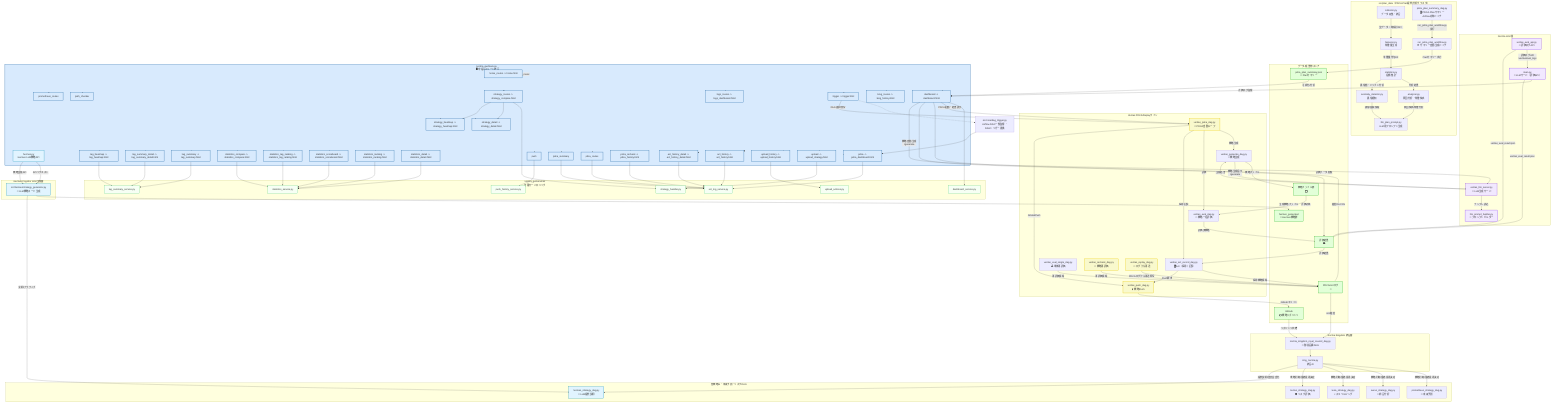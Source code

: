 flowchart TD

%% =======================
%% Kingdom・AI・DAG全体層
%% =======================

subgraph Kingdom統治AI[Noctria Kingdom 統治層]
  RC["noctria_kingdom_royal_council_dag.py<br>👑 御前会議DAG"]
  KING["king_noctria.py<br>統合AI"]
end

subgraph 戦略AI群[各戦略AI・未来予測・リスクDAG]
  PA["prometheus_strategy_dag.py<br>🔮 未来予測"]
  AA["aurus_strategy_dag.py<br>🎯 総合分析"]
  LA["levia_strategy_dag.py<br>⚡ スキャルピング"]
  NA["noctus_strategy_dag.py<br>🛡️ リスク評価"]
  HA["hermes_strategy_dag.py<br>🦉 LLM根拠説明"]
end

%% -------- PDCA/Replay/Actライン --------
subgraph Veritas_Master[Veritas PDCA/Replayライン]
  VPDCA["veritas_pdca_dag.py<br>🔁 PDCA自動ループ"]
  VG["veritas_generate_dag.py<br>🔨 戦略生成"]
  VE["veritas_eval_dag.py<br>📝 戦略一括評価"]
  VA["veritas_act_record_dag.py<br>🗒️ Act（採用）記録"]
  VS["veritas_eval_single_dag.py<br>🕹️ 単体再評価"]
  VR["veritas_recheck_dag.py<br>🔎 戦略再評価"]
  VPUSH["veritas_push_dag.py<br>⬆️ 戦略Push"]
  VREPLAY["veritas_replay_dag.py<br>🔁 ログから再送"]
end

%% -------- Hermes LLM層 --------
subgraph Hermes_LLM[Hermes Cognitor LLM生成層]
  HGEN["src/hermes/strategy_generator.py<br>🦉 LLM戦略コード生成"]
end

subgraph LLM層[Noctria LLM層]
  LLM_MAIN["main.py<br>🚪 LLMサーバ（評価API）"]
  LLM_SERVER["veritas_llm_server.py<br>🧠 LLM生成サーバ"]
  LLM_PROMPT["llm_prompt_builder.py<br>📜 プロンプトビルダー"]
  LLM_EVALAPI["veritas_eval_api.py<br>📄 評価ログAPI"]
end

%% -------- PlanData層 --------
subgraph PlanData["src/plan_data（PDCA-Plan根拠/分析クラスタ）"]
  PLAN_COLLECT["collector.py<br>データ収集・統合"]
  PLAN_FEATURE["features.py<br>特徴量生成"]
  PLAN_STAT["statistics.py<br>指標/集計"]
  PLAN_ANALYZER["analyzer.py<br>要因分析・特徴抽出"]
  PLAN_PROMPT["llm_plan_prompt.py<br>LLM用プロンプト生成"]
  PLAN_ANOMALY["anomaly_detector.py<br>異常検知"]
  PLAN_PDCA_DAG["pdca_plan_summary_dag.py<br>🗓️ PDCA-Planサマリー<br>Airflow定時バッチ"]
  PLAN_PDCA_BATCH["run_pdca_plan_workflow.py<br>🛠️ サマリー自動生成バッチ"]
end

%% -------- データ/成果物層 --------
subgraph DATA["データ/成果物ストア"]
  GIT["GitHub<br>📦 戦略リポジトリ"]
  ACTLOG["PDCA/Actログ<br>📜"]
  STRATJSON["戦略ファイル群<br>🗂️"]
  HERMES_STRAT["hermes_generated<br>🦉 Hermes戦略群"]
  EVALRES["評価結果<br>📊"]
  PLAN_SUMMARY_JSON["pdca_plan_summary.json<br>📝 Planサマリー"]
end

%% ========================
%% GUI + API層 (FastAPI)
%% ========================

subgraph GUI_Main["noctria_gui/main.py<br>🖥️ 中枢GUIルート統合"]
  direction TB
  HOME["home_routes -> home.html"]
  DASHBOARD["dashboard -> dashboard.html"]
  KINGHIST["king_routes -> king_history.html"]
  TRIGGER["trigger -> trigger.html"]
  UPLOAD["upload -> upload_strategy.html"]
  UPLOAD_HISTORY["upload_history -> upload_history.html"]
  ACT_HISTORY["act_history -> act_history.html"]
  ACT_HISTORY_DETAIL["act_history_detail -> act_history_detail.html"]
  LOGS["logs_routes -> logs_dashboard.html"]
  PDCA["pdca -> pdca_dashboard.html"]
  PDCA_RECHECK["pdca_recheck -> pdca_history.html"]
  PDCA_ROUTES["pdca_routes"]
  PDCA_SUMMARY["pdca_summary"]
  PUSH["push"]
  STRATEGY_ROUTES["strategy_routes -> strategy_compare.html"]
  STRATEGY_DETAIL["strategy_detail -> strategy_detail.html"]
  STRATEGY_HEATMAP["strategy_heatmap -> strategy_heatmap.html"]
  STAT_DETAIL["statistics_detail -> statistics_detail.html"]
  STAT_RANKING["statistics_ranking -> statistics_ranking.html"]
  STAT_SCOREBOARD["statistics_scoreboard -> statistics_scoreboard.html"]
  STAT_TAG_RANKING["statistics_tag_ranking -> statistics_tag_ranking.html"]
  STAT_COMPARE["statistics_compare -> statistics_compare.html"]
  TAG_SUMMARY["tag_summary -> tag_summary.html"]
  TAG_SUMMARY_DETAIL["tag_summary_detail -> tag_summary_detail.html"]
  TAG_HEATMAP["tag_heatmap -> tag_heatmap.html"]
  PATH_CHECKER["path_checker"]
  PROMETHEUS_ROUTES["prometheus_routes"]
  HERMES["hermes.py<br>Hermes LLM戦略API"]
end

subgraph Services["noctria_gui/services<br>各種サーバロジック"]
  direction TB
  ACT_LOG_SERVICE["act_log_service.py"]
  DASHBOARD_SERVICE["dashboard_service.py"]
  PUSH_HISTORY_SERVICE["push_history_service.py"]
  STATISTICS_SERVICE["statistics_service.py"]
  STRATEGY_HANDLER["strategy_handler.py"]
  TAG_SUMMARY_SERVICE["tag_summary_service.py"]
  UPLOAD_ACTIONS["upload_actions.py"]
end

%% ========================
%% GUI Main <-> 各ルート連携
%% ========================
GUI_Main -->|include_router| HOME
GUI_Main --> DASHBOARD
GUI_Main --> KINGHIST
GUI_Main --> TRIGGER
GUI_Main --> UPLOAD
GUI_Main --> UPLOAD_HISTORY
GUI_Main --> ACT_HISTORY
GUI_Main --> ACT_HISTORY_DETAIL
GUI_Main --> LOGS
GUI_Main --> PDCA
GUI_Main --> PDCA_RECHECK
GUI_Main --> PDCA_ROUTES
GUI_Main --> PDCA_SUMMARY
GUI_Main --> PUSH
GUI_Main --> STRATEGY_ROUTES
GUI_Main --> STRATEGY_DETAIL
GUI_Main --> STRATEGY_HEATMAP
GUI_Main --> STAT_DETAIL
GUI_Main --> STAT_RANKING
GUI_Main --> STAT_SCOREBOARD
GUI_Main --> STAT_TAG_RANKING
GUI_Main --> STAT_COMPARE
GUI_Main --> TAG_SUMMARY
GUI_Main --> TAG_SUMMARY_DETAIL
GUI_Main --> TAG_HEATMAP
GUI_Main --> PATH_CHECKER
GUI_Main --> PROMETHEUS_ROUTES
GUI_Main --> HERMES

%% サービス利用関係
ACT_HISTORY --> ACT_LOG_SERVICE
ACT_HISTORY_DETAIL --> ACT_LOG_SERVICE
PDCA --> ACT_LOG_SERVICE
PDCA_RECHECK --> ACT_LOG_SERVICE
PDCA_ROUTES --> ACT_LOG_SERVICE
PDCA_SUMMARY --> ACT_LOG_SERVICE

DASHBOARD --> DASHBOARD_SERVICE
PUSH --> PUSH_HISTORY_SERVICE
STAT_DETAIL --> STATISTICS_SERVICE
STAT_RANKING --> STATISTICS_SERVICE
STAT_SCOREBOARD --> STATISTICS_SERVICE
STAT_TAG_RANKING --> STATISTICS_SERVICE
STAT_COMPARE --> STATISTICS_SERVICE
TAG_SUMMARY --> TAG_SUMMARY_SERVICE
TAG_SUMMARY_DETAIL --> TAG_SUMMARY_SERVICE
TAG_HEATMAP --> TAG_SUMMARY_SERVICE
UPLOAD --> STRATEGY_HANDLER
UPLOAD_HISTORY --> UPLOAD_ACTIONS
STRATEGY_ROUTES --> STRATEGY_HANDLER

%% 戦略関連 Routes
STRATEGY_ROUTES --> STRATEGY_DETAIL
STRATEGY_ROUTES --> STRATEGY_HEATMAP

%% GUIのDAGトリガー連携
TRIGGER -.-> src_core_dag_trigger["src/core/dag_trigger.py<br>Airflow DAG一覧取得・DAGトリガー連携"]
src_core_dag_trigger --> PDCA

%% ========================
%% クロスレイヤー/連携ライン
%% ========================

%% Master/PDCA/Replayフロー
VPDCA -- "戦略生成" --> VG
VPDCA -- "評価" --> VE
VPDCA -- "採用記録" --> VA
VPDCA -- "GitHubPush" --> VPUSH

VG -- "戦略ファイル" --> STRATJSON
STRATJSON -- "評価対象" --> VE
VE -- "評価済戦略" --> EVALRES
EVALRES -- "評価結果" --> VA
VA -- "採用戦略情報" --> ACTLOG
ACTLOG -- "Act/履歴" --> RC
VA -- "Push要求" --> VPUSH
VPUSH -- "GitHubコミット" --> GIT
GIT -- "リポジトリ状態" --> RC

VS -- "再評価情報" --> ACTLOG
VR -- "再評価情報" --> ACTLOG
VREPLAY -- "PDCAログから再送命令" --> ACTLOG

RC --> KING

KING -- "戦略判断/最終意思決定" --> PA
KING -- "戦略判断/最終意思決定" --> AA
KING -- "戦略判断/最終意思決定" --> LA
KING -- "戦略判断/最終意思決定" --> NA
KING -- "根拠説明/自然言語化" --> HA

HGEN -- "生成戦略ファイル" --> HERMES_STRAT
HGEN -- "説明/ナラティブ" --> HA

HERMES -- "APIリクエスト" --> HGEN

%% GUI⇔PDCA連携
DASHBOARD -- "PDCA起動・結果表示" --> VPDCA
TRIGGER -- "DAG選択/発令" --> VPDCA
HERMES -- "戦略生成API" --> HGEN

%% GUI・API⇔成果物
DASHBOARD -- "履歴DL/CSV" --> ACTLOG
DASHBOARD -- "評価データ閲覧" --> EVALRES

%% LLM層連携
LLM_SERVER -- "テンプレ読込" --> LLM_PROMPT
VG -- "戦略生成指示<br>/generate" --> LLM_SERVER
DASHBOARD -- "戦略自動生成<br>/generate" --> LLM_SERVER
LLM_SERVER -- "生成結果" --> VG
LLM_EVALAPI -- "評価ログAPI<br>/veritas/eval_logs" --> LLM_MAIN
LLM_MAIN -- "評価ログ取得" --> DASHBOARD
LLM_MAIN -- "veritas_eval_result.json" --- EVALRES
LLM_EVALAPI -- "veritas_eval_result.json" --- EVALRES

%% PlanData層連携
PLAN_COLLECT -- "生データ（時系列DF）" --> PLAN_FEATURE
PLAN_FEATURE -- "特徴量付与DF" --> PLAN_STAT
PLAN_STAT -- "分析結果" --> PLAN_ANALYZER
PLAN_ANALYZER -- "要因抽出/特徴分析" --> PLAN_PROMPT
PLAN_STAT -- "異常値・ドリフト分析" --> PLAN_ANOMALY
PLAN_ANOMALY -- "異常/逸脱情報" --> PLAN_PROMPT

%% PDCA-Planサマリー自動生成
PLAN_PDCA_DAG -- "run_pdca_plan_workflow.py実行" --> PLAN_PDCA_BATCH
PLAN_PDCA_BATCH -- "Planサマリー出力" --> PLAN_SUMMARY_JSON
PLAN_SUMMARY_JSON -- "可視化/分析" --> DASHBOARD

%% ========================
%% クラス定義・色分け
%% ========================
classDef pdca fill:#f9f9cc,stroke:#e9c900,stroke-width:2px;
class VPDCA,VPUSH,VR,VREPLAY pdca;

classDef gui fill:#d8eafd,stroke:#2c6faa,stroke-width:2px;
class GUI_Main,HOME,DASHBOARD,KINGHIST,TRIGGER,UPLOAD,UPLOAD_HISTORY,ACT_HISTORY,ACT_HISTORY_DETAIL,LOGS,PDCA,PDCA_RECHECK,PDCA_ROUTES,PDCA_SUMMARY,PUSH,STRATEGY_ROUTES,STRATEGY_DETAIL,STRATEGY_HEATMAP,STAT_DETAIL,STAT_RANKING,STAT_SCOREBOARD,STAT_TAG_RANKING,STAT_COMPARE,TAG_SUMMARY,TAG_SUMMARY_DETAIL,TAG_HEATMAP,PATH_CHECKER,PROMETHEUS_ROUTES,HERMES gui;

classDef services fill:#f6fff4,stroke:#49c972,stroke-width:1.5px;
class ACT_LOG_SERVICE,DASHBOARD_SERVICE,PUSH_HISTORY_SERVICE,STATISTICS_SERVICE,STRATEGY_HANDLER,TAG_SUMMARY_SERVICE,UPLOAD_ACTIONS services;

classDef data fill:#e2ffd8,stroke:#09a509,stroke-width:1.5px;
class GIT,ACTLOG,STRATJSON,HERMES_STRAT,EVALRES,PLAN_SUMMARY_JSON data;

classDef llm fill:#f1e8ff,stroke:#9651ed,stroke-width:2px;
class LLM_MAIN,LLM_SERVER,LLM_PROMPT,LLM_EVALAPI llm;

classDef hermes fill:#e1f4ff,stroke:#2d9fc2,stroke-width:2px;
class HA,HGEN,HERMES hermes;